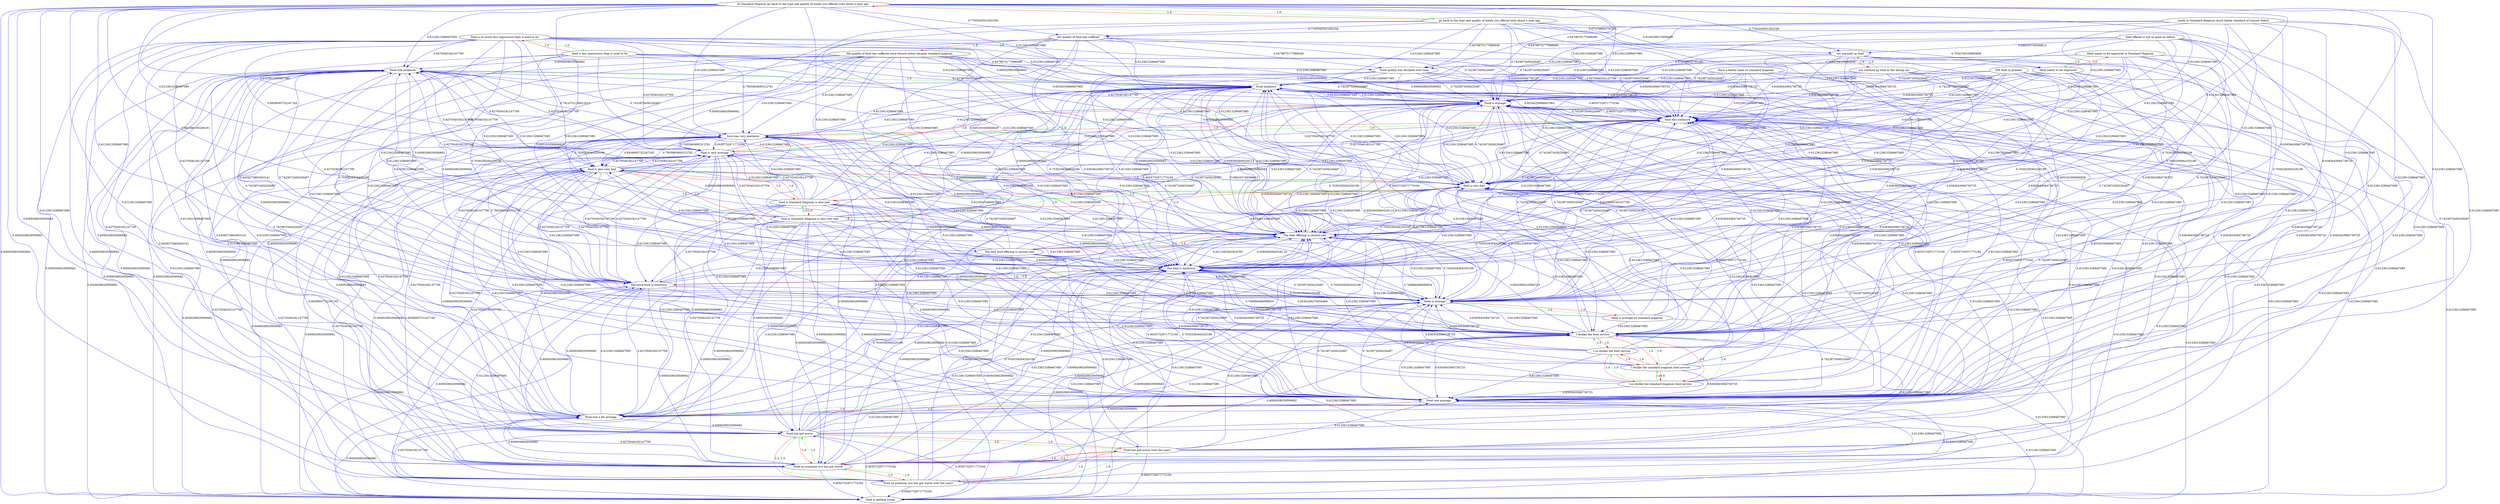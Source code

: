 digraph rawGraph {
"Food still mediocre";"Food mediocre";"Food quality has declined over time";"Food is average";"Food is getting worse";"Food on premium eco has got worse over the years";"Food on premium eco has got worse";"Food has got worse";"Food has got worse over the years";"Food was a bit average";"Food was average";"Have a better meal on standard magnum";"Hot food in premier";"I so dislike the standard magnum food service";"I dislike the standard magnum food service";"I dislike the food service";"I so dislike the food service";"In Standard Magnum go back to the type and quality of meals you offered until about a year ago";"go back to the type and quality of meals you offered until about a year ago";"Meal is average on standard magnum";"Meal is average";"Meal needs to be improved in Standard Magnum";"Meal needs to be improved";"The kiosk food is mediocre";"The food is mediocre";"The new food offering is second rate";"The food offering is second rate";"food is Standard Magnum is also very bad";"food is Standard Magnum is also bad";"food is also bad";"food is also very bad";"food is so much less impressive than it used to be";"food is less impressive than it used to be";"food is very average";"food offered is not as good as before";"food was very mediocre";"food was mediocre";"meals in Standard Magnum much below standard of Leisure Select";"not warmed up food in the dining car";"not warmed up food";"the quality of food has suffered since leisure select became standard magnum";"the quality of food has suffered";"Food still mediocre" -> "Food mediocre" [label=1.0] [color=green]
"Food quality has declined over time" -> "Food mediocre" [label=0.6123613288467085] [color=blue]
"Food quality has declined over time" -> "Food is average" [label=0.7423873456226487] [color=blue]
"Food mediocre" -> "Food is average" [label=0.8534535896947065] [color=blue]
"Food is average" -> "Food mediocre" [label=0.6123613288467085] [color=blue]
"Food still mediocre" -> "Food is average" [label=0.8534535896947065] [color=blue]
"Food on premium eco has got worse over the years" -> "Food on premium eco has got worse" [label=1.0] [color=green]
"Food on premium eco has got worse" -> "Food has got worse" [label=1.0] [color=green]
"Food on premium eco has got worse over the years" -> "Food has got worse over the years" [label=1.0] [color=green]
"Food has got worse over the years" -> "Food has got worse" [label=1.0] [color=green]
"Food on premium eco has got worse over the years" -> "Food has got worse" [label=1.0] [color=green]
"Food on premium eco has got worse" -> "Food on premium eco has got worse over the years" [label=1.0] [color=red]
"Food on premium eco has got worse" -> "Food has got worse over the years" [label=1.0] [color=red]
"Food has got worse" -> "Food on premium eco has got worse over the years" [label=1.0] [color=red]
"Food has got worse" -> "Food on premium eco has got worse" [label=1.0] [color=red]
"Food has got worse" -> "Food has got worse over the years" [label=1.0] [color=red]
"Food has got worse over the years" -> "Food on premium eco has got worse over the years" [label=1.0] [color=red]
"Food has got worse over the years" -> "Food on premium eco has got worse" [label=1.0] [color=red]
"Food has got worse" -> "Food is getting worse" [label=0.9055732971773194] [color=blue]
"Food is getting worse" -> "Food has got worse" [label=0.9055732971773194] [color=blue]
"Food on premium eco has got worse over the years" -> "Food is getting worse" [label=0.9055732971773194] [color=blue]
"Food on premium eco has got worse" -> "Food is getting worse" [label=0.9055732971773194] [color=blue]
"Food has got worse over the years" -> "Food is getting worse" [label=0.9055732971773194] [color=blue]
"Food was a bit average" -> "Food was average" [label=1.0] [color=green]
"Food was average" -> "Food was a bit average" [label=1.0] [color=red]
"Food was average" -> "Food is average" [label=0.9055732971773194] [color=blue]
"Food is average" -> "Food was average" [label=0.9055732971773194] [color=blue]
"Food quality has declined over time" -> "Food was average" [label=0.6363643084736725] [color=blue]
"Food was average" -> "Food mediocre" [label=0.6123613288467085] [color=blue]
"Food mediocre" -> "Food was average" [label=0.8534535896947065] [color=blue]
"Food still mediocre" -> "Food was a bit average" [label=0.6459274863943141] [color=blue]
"Food still mediocre" -> "Food was average" [label=0.6459274863943141] [color=blue]
"Food was a bit average" -> "Food is average" [label=0.9055732971773194] [color=blue]
"Food was a bit average" -> "Food mediocre" [label=0.6123613288467085] [color=blue]
"Hot food in premier" -> "Food is average" [label=0.6363643084736725] [color=blue]
"Hot food in premier" -> "Food was average" [label=0.6363643084736725] [color=blue]
"Hot food in premier" -> "Food mediocre" [label=0.6123613288467085] [color=blue]
"I so dislike the standard magnum food service" -> "I dislike the standard magnum food service" [label=1.0] [color=green]
"I dislike the standard magnum food service" -> "I dislike the food service" [label=1.0] [color=green]
"I so dislike the standard magnum food service" -> "I so dislike the food service" [label=1.0] [color=green]
"I so dislike the food service" -> "I dislike the food service" [label=1.0] [color=green]
"I so dislike the standard magnum food service" -> "I dislike the food service" [label=1.0] [color=green]
"I dislike the standard magnum food service" -> "I so dislike the standard magnum food service" [label=1.0] [color=red]
"I dislike the standard magnum food service" -> "I so dislike the food service" [label=1.0] [color=red]
"I dislike the food service" -> "I so dislike the standard magnum food service" [label=1.0] [color=red]
"I dislike the food service" -> "I dislike the standard magnum food service" [label=1.0] [color=red]
"I dislike the food service" -> "I so dislike the food service" [label=1.0] [color=red]
"I so dislike the food service" -> "I so dislike the standard magnum food service" [label=1.0] [color=red]
"I so dislike the food service" -> "I dislike the standard magnum food service" [label=1.0] [color=red]
"I dislike the food service" -> "Food is average" [label=0.6363643084736725] [color=blue]
"I dislike the food service" -> "Food was average" [label=0.6363643084736725] [color=blue]
"I dislike the food service" -> "Food mediocre" [label=0.6123613288467085] [color=blue]
"I so dislike the standard magnum food service" -> "Food is average" [label=0.6363643084736725] [color=blue]
"I so dislike the standard magnum food service" -> "Food was average" [label=0.6363643084736725] [color=blue]
"I so dislike the standard magnum food service" -> "Food mediocre" [label=0.6123613288467085] [color=blue]
"I dislike the standard magnum food service" -> "Food is average" [label=0.6363643084736725] [color=blue]
"I dislike the standard magnum food service" -> "Food was average" [label=0.6363643084736725] [color=blue]
"I dislike the standard magnum food service" -> "Food mediocre" [label=0.6123613288467085] [color=blue]
"I so dislike the food service" -> "Food is average" [label=0.6363643084736725] [color=blue]
"In Standard Magnum go back to the type and quality of meals you offered until about a year ago" -> "go back to the type and quality of meals you offered until about a year ago" [label=1.0] [color=green]
"go back to the type and quality of meals you offered until about a year ago" -> "In Standard Magnum go back to the type and quality of meals you offered until about a year ago" [label=1.0] [color=red]
"Meal is average on standard magnum" -> "Meal is average" [label=1.0] [color=green]
"Meal is average" -> "Meal is average on standard magnum" [label=1.0] [color=red]
"go back to the type and quality of meals you offered until about a year ago" -> "Meal is average" [label=0.6363643084736725] [color=blue]
"Have a better meal on standard magnum" -> "Meal is average" [label=0.6363643084736725] [color=blue]
"Food is average" -> "Meal is average" [label=0.7423873456226487] [color=blue]
"Meal is average" -> "Food is average" [label=0.7423873456226487] [color=blue]
"Meal is average" -> "Food was average" [label=0.7423873456226487] [color=blue]
"Food was average" -> "Meal is average" [label=0.7423873456226487] [color=blue]
"Food mediocre" -> "Meal is average" [label=0.6363643084736725] [color=blue]
"Have a better meal on standard magnum" -> "Food is average" [label=0.6363643084736725] [color=blue]
"Have a better meal on standard magnum" -> "Food was average" [label=0.6363643084736725] [color=blue]
"Meal is average on standard magnum" -> "Food is average" [label=0.7423873456226487] [color=blue]
"Meal is average on standard magnum" -> "Food was average" [label=0.7423873456226487] [color=blue]
"Meal needs to be improved in Standard Magnum" -> "Meal needs to be improved" [label=1.0] [color=green]
"Meal needs to be improved" -> "Meal needs to be improved in Standard Magnum" [label=1.0] [color=red]
"Meal needs to be improved" -> "Meal is average" [label=0.7423873456226487] [color=blue]
"The kiosk food is mediocre" -> "The food is mediocre" [label=1.0] [color=green]
"The food is mediocre" -> "The kiosk food is mediocre" [label=1.0] [color=red]
"The food is mediocre" -> "Food is average" [label=0.9055732971773194] [color=blue]
"The food is mediocre" -> "Meal is average" [label=0.7423873456226487] [color=blue]
"I dislike the food service" -> "The food is mediocre" [label=0.8164206270056469] [color=blue]
"The food is mediocre" -> "I dislike the food service" [label=0.749966496099824] [color=blue]
"The food is mediocre" -> "Food was average" [label=0.9055732971773194] [color=blue]
"The kiosk food is mediocre" -> "Food was a bit average" [label=0.6270540182147709] [color=blue]
"Food mediocre" -> "The food is mediocre" [label=0.696203749396813] [color=blue]
"The food is mediocre" -> "Food mediocre" [label=0.9055732971773194] [color=blue]
"Food still mediocre" -> "The kiosk food is mediocre" [label=0.6459274863943141] [color=blue]
"The kiosk food is mediocre" -> "Food still mediocre" [label=0.7423873456226487] [color=blue]
"The new food offering is second rate" -> "The food offering is second rate" [label=1.0] [color=green]
"The food offering is second rate" -> "The new food offering is second rate" [label=1.0] [color=red]
"The food offering is second rate" -> "Food is average" [label=0.7423873456226487] [color=blue]
"go back to the type and quality of meals you offered until about a year ago" -> "The food offering is second rate" [label=0.605161656856829] [color=blue]
"In Standard Magnum go back to the type and quality of meals you offered until about a year ago" -> "The new food offering is second rate" [label=0.681586160260191] [color=blue]
"The food offering is second rate" -> "The food is mediocre" [label=0.8212362842904765] [color=blue]
"The food is mediocre" -> "The food offering is second rate" [label=0.6583945840528114] [color=blue]
"I dislike the food service" -> "The food offering is second rate" [label=0.6952580410084723] [color=blue]
"The food offering is second rate" -> "I dislike the food service" [label=0.749966496099824] [color=blue]
"The food offering is second rate" -> "Food was average" [label=0.7423873456226487] [color=blue]
"The food offering is second rate" -> "Food mediocre" [label=0.6123613288467085] [color=blue]
"The new food offering is second rate" -> "Food is average" [label=0.7423873456226487] [color=blue]
"food is Standard Magnum is also very bad" -> "food is Standard Magnum is also bad" [label=1.0] [color=green]
"food is Standard Magnum is also bad" -> "food is also bad" [label=1.0] [color=green]
"food is Standard Magnum is also very bad" -> "food is also very bad" [label=1.0] [color=green]
"food is also very bad" -> "food is also bad" [label=1.0] [color=green]
"food is Standard Magnum is also very bad" -> "food is also bad" [label=1.0] [color=green]
"food is Standard Magnum is also bad" -> "food is Standard Magnum is also very bad" [label=1.0] [color=red]
"food is Standard Magnum is also bad" -> "food is also very bad" [label=1.0] [color=red]
"food is also bad" -> "food is Standard Magnum is also very bad" [label=1.0] [color=red]
"food is also bad" -> "food is Standard Magnum is also bad" [label=1.0] [color=red]
"food is also bad" -> "food is also very bad" [label=1.0] [color=red]
"food is also very bad" -> "food is Standard Magnum is also very bad" [label=1.0] [color=red]
"food is also very bad" -> "food is Standard Magnum is also bad" [label=1.0] [color=red]
"food is also bad" -> "Food is average" [label=0.7423873456226487] [color=blue]
"Food is average" -> "food is also bad" [label=0.6123613288467085] [color=blue]
"Food is getting worse" -> "food is also bad" [label=0.6123613288467085] [color=blue]
"Food has got worse" -> "food is also bad" [label=0.6123613288467085] [color=blue]
"Food on premium eco has got worse" -> "food is also very bad" [label=0.6938005752247165] [color=blue]
"food is also very bad" -> "Food on premium eco has got worse" [label=0.6009208029590682] [color=blue]
"food is Standard Magnum is also bad" -> "Food on premium eco has got worse" [label=0.6009208029590682] [color=blue]
"food is Standard Magnum is also very bad" -> "Food on premium eco has got worse over the years" [label=0.6009208029590682] [color=blue]
"The food offering is second rate" -> "food is also bad" [label=0.6123613288467085] [color=blue]
"Food quality has declined over time" -> "food is also bad" [label=0.6123613288467085] [color=blue]
"The food is mediocre" -> "food is also bad" [label=0.6123613288467085] [color=blue]
"Food was average" -> "food is also bad" [label=0.6123613288467085] [color=blue]
"food is also bad" -> "Food was average" [label=0.7423873456226487] [color=blue]
"food is also bad" -> "Food mediocre" [label=0.6123613288467085] [color=blue]
"food is Standard Magnum is also very bad" -> "Food has got worse over the years" [label=0.6009208029590682] [color=blue]
"food is Standard Magnum is also very bad" -> "Food on premium eco has got worse" [label=0.6009208029590682] [color=blue]
"food is Standard Magnum is also bad" -> "food is also very bad" [label=0.6009208029590682] [color=blue]
"food is so much less impressive than it used to be" -> "food is less impressive than it used to be" [label=1.0] [color=green]
"food is less impressive than it used to be" -> "food is so much less impressive than it used to be" [label=1.0] [color=red]
"food is less impressive than it used to be" -> "Food is average" [label=0.7423873456226487] [color=blue]
"food is less impressive than it used to be" -> "food is also bad" [label=0.6123613288467085] [color=blue]
"food is so much less impressive than it used to be" -> "food is also very bad" [label=0.6938005752247165] [color=blue]
"food is less impressive than it used to be" -> "Meal needs to be improved" [label=0.7034794105860858] [color=blue]
"food is less impressive than it used to be" -> "Food was average" [label=0.7423873456226487] [color=blue]
"food is less impressive than it used to be" -> "Food mediocre" [label=0.6123613288467085] [color=blue]
"food is very average" -> "Food is average" [label=1.0] [color=green]
"Food is average" -> "food is very average" [label=1.0] [color=red]
"food offered is not as good as before" -> "Food is average" [label=0.7423873456226487] [color=blue]
"food offered is not as good as before" -> "food is also bad" [label=0.6123613288467085] [color=blue]
"food offered is not as good as before" -> "Food was average" [label=0.7423873456226487] [color=blue]
"food offered is not as good as before" -> "Food mediocre" [label=0.6123613288467085] [color=blue]
"food was very mediocre" -> "food was mediocre" [label=1.0] [color=green]
"food was mediocre" -> "food was very mediocre" [label=1.0] [color=red]
"Hot food in premier" -> "food was mediocre" [label=0.6363643084736725] [color=blue]
"food offered is not as good as before" -> "food was mediocre" [label=0.7423873456226487] [color=blue]
"Food is average" -> "food was mediocre" [label=0.7423873456226487] [color=blue]
"food was mediocre" -> "Food is average" [label=0.9055732971773194] [color=blue]
"food is very average" -> "food was very mediocre" [label=0.7955965695312761] [color=blue]
"food was very mediocre" -> "food is very average" [label=0.9055732971773194] [color=blue]
"The food offering is second rate" -> "food was mediocre" [label=0.7423873456226487] [color=blue]
"The new food offering is second rate" -> "food was very mediocre" [label=0.6123613288467085] [color=blue]
"food is also bad" -> "food was mediocre" [label=0.7423873456226487] [color=blue]
"food was mediocre" -> "food is also bad" [label=0.6123613288467085] [color=blue]
"food is also very bad" -> "food was very mediocre" [label=0.7955965695312761] [color=blue]
"food is Standard Magnum is also bad" -> "food was very mediocre" [label=0.6123613288467085] [color=blue]
"food was very mediocre" -> "food is also very bad" [label=0.6938005752247165] [color=blue]
"Food quality has declined over time" -> "food was mediocre" [label=0.6363643084736725] [color=blue]
"food is less impressive than it used to be" -> "food was mediocre" [label=0.7423873456226487] [color=blue]
"food is so much less impressive than it used to be" -> "food was very mediocre" [label=0.7955965695312761] [color=blue]
"food was mediocre" -> "Meal is average" [label=0.7423873456226487] [color=blue]
"The food is mediocre" -> "food was mediocre" [label=0.9055732971773194] [color=blue]
"food was mediocre" -> "The food is mediocre" [label=0.7030258364320199] [color=blue]
"The kiosk food is mediocre" -> "food was very mediocre" [label=0.7955965695312761] [color=blue]
"food was very mediocre" -> "The kiosk food is mediocre" [label=0.6270540182147709] [color=blue]
"I dislike the food service" -> "food was mediocre" [label=0.6363643084736725] [color=blue]
"Food was average" -> "food was mediocre" [label=0.7423873456226487] [color=blue]
"food was mediocre" -> "Food was average" [label=0.9055732971773194] [color=blue]
"Food was a bit average" -> "food was very mediocre" [label=0.6123613288467085] [color=blue]
"food was very mediocre" -> "Food was a bit average" [label=0.6270540182147709] [color=blue]
"food was mediocre" -> "Food mediocre" [label=0.9055732971773194] [color=blue]
"Food mediocre" -> "food was mediocre" [label=0.8534535896947065] [color=blue]
"Food still mediocre" -> "food was very mediocre" [label=0.7614751138912013] [color=blue]
"food was very mediocre" -> "Food still mediocre" [label=0.7423873456226487] [color=blue]
"Food still mediocre" -> "food is very average" [label=0.6270540182147709] [color=blue]
"Food still mediocre" -> "food was mediocre" [label=0.6270540182147709] [color=blue]
"Food on premium eco has got worse" -> "food was very mediocre" [label=0.6938005752247165] [color=blue]
"Food was a bit average" -> "food is very average" [label=0.6123613288467085] [color=blue]
"Food was a bit average" -> "food was mediocre" [label=0.6123613288467085] [color=blue]
"Food was a bit average" -> "The kiosk food is mediocre" [label=0.6123613288467085] [color=blue]
"Food was a bit average" -> "Food still mediocre" [label=0.6123613288467085] [color=blue]
"In Standard Magnum go back to the type and quality of meals you offered until about a year ago" -> "food was very mediocre" [label=0.6123613288467085] [color=blue]
"The kiosk food is mediocre" -> "food is very average" [label=0.6270540182147709] [color=blue]
"The kiosk food is mediocre" -> "food was mediocre" [label=0.6270540182147709] [color=blue]
"The new food offering is second rate" -> "Food was a bit average" [label=0.6123613288467085] [color=blue]
"The new food offering is second rate" -> "food is very average" [label=0.6123613288467085] [color=blue]
"The new food offering is second rate" -> "food was mediocre" [label=0.6123613288467085] [color=blue]
"The new food offering is second rate" -> "The kiosk food is mediocre" [label=0.6123613288467085] [color=blue]
"The new food offering is second rate" -> "Food still mediocre" [label=0.6123613288467085] [color=blue]
"food is Standard Magnum is also bad" -> "Food was a bit average" [label=0.6123613288467085] [color=blue]
"food is Standard Magnum is also bad" -> "food is very average" [label=0.6123613288467085] [color=blue]
"food is Standard Magnum is also bad" -> "food was mediocre" [label=0.6123613288467085] [color=blue]
"food is Standard Magnum is also bad" -> "The kiosk food is mediocre" [label=0.6123613288467085] [color=blue]
"food is Standard Magnum is also bad" -> "Food still mediocre" [label=0.6123613288467085] [color=blue]
"food is also very bad" -> "Food was a bit average" [label=0.6270540182147709] [color=blue]
"food is also very bad" -> "food is very average" [label=0.6270540182147709] [color=blue]
"food is also very bad" -> "food was mediocre" [label=0.6270540182147709] [color=blue]
"food is also very bad" -> "The kiosk food is mediocre" [label=0.6270540182147709] [color=blue]
"food is also very bad" -> "Food still mediocre" [label=0.6270540182147709] [color=blue]
"food is so much less impressive than it used to be" -> "Food was a bit average" [label=0.6270540182147709] [color=blue]
"food is so much less impressive than it used to be" -> "food is very average" [label=0.6270540182147709] [color=blue]
"food is so much less impressive than it used to be" -> "food was mediocre" [label=0.6270540182147709] [color=blue]
"food is so much less impressive than it used to be" -> "The kiosk food is mediocre" [label=0.6270540182147709] [color=blue]
"food is so much less impressive than it used to be" -> "Food still mediocre" [label=0.6270540182147709] [color=blue]
"food is very average" -> "Food was a bit average" [label=0.6270540182147709] [color=blue]
"food is very average" -> "food is also very bad" [label=0.6270540182147709] [color=blue]
"food is very average" -> "food was mediocre" [label=0.6270540182147709] [color=blue]
"food is very average" -> "The kiosk food is mediocre" [label=0.6270540182147709] [color=blue]
"food is very average" -> "Food still mediocre" [label=0.6270540182147709] [color=blue]
"Food on premium eco has got worse" -> "Food was a bit average" [label=0.6270540182147709] [color=blue]
"Food on premium eco has got worse" -> "food is very average" [label=0.6270540182147709] [color=blue]
"In Standard Magnum go back to the type and quality of meals you offered until about a year ago" -> "Food was a bit average" [label=0.6123613288467085] [color=blue]
"In Standard Magnum go back to the type and quality of meals you offered until about a year ago" -> "food is very average" [label=0.6123613288467085] [color=blue]
"meals in Standard Magnum much below standard of Leisure Select" -> "Meal is average" [label=0.6363643084736725] [color=blue]
"not warmed up food in the dining car" -> "not warmed up food" [label=1.0] [color=green]
"not warmed up food" -> "not warmed up food in the dining car" [label=1.0] [color=red]
"food offered is not as good as before" -> "not warmed up food" [label=0.696203749396813] [color=blue]
"not warmed up food" -> "Food is average" [label=0.6363643084736725] [color=blue]
"not warmed up food" -> "food was mediocre" [label=0.6363643084736725] [color=blue]
"go back to the type and quality of meals you offered until about a year ago" -> "not warmed up food" [label=0.8164206270056469] [color=blue]
"not warmed up food" -> "Food was average" [label=0.6363643084736725] [color=blue]
"not warmed up food" -> "Food mediocre" [label=0.6123613288467085] [color=blue]
"the quality of food has suffered since leisure select became standard magnum" -> "the quality of food has suffered" [label=1.0] [color=green]
"the quality of food has suffered" -> "the quality of food has suffered since leisure select became standard magnum" [label=1.0] [color=red]
"the quality of food has suffered" -> "Food is average" [label=0.7423873456226487] [color=blue]
"the quality of food has suffered since leisure select became standard magnum" -> "food is very average" [label=0.6123613288467085] [color=blue]
"the quality of food has suffered" -> "food is also bad" [label=0.6123613288467085] [color=blue]
"the quality of food has suffered" -> "food was mediocre" [label=0.7423873456226487] [color=blue]
"the quality of food has suffered since leisure select became standard magnum" -> "food was very mediocre" [label=0.6123613288467085] [color=blue]
"go back to the type and quality of meals you offered until about a year ago" -> "the quality of food has suffered" [label=0.7763345501492258] [color=blue]
"the quality of food has suffered" -> "Food quality has declined over time" [label=0.6479675177689449] [color=blue]
"meals in Standard Magnum much below standard of Leisure Select" -> "the quality of food has suffered" [label=0.673788002791291] [color=blue]
"the quality of food has suffered" -> "Food was average" [label=0.7423873456226487] [color=blue]
"the quality of food has suffered" -> "Food mediocre" [label=0.6123613288467085] [color=blue]
"Food still mediocre" -> "food is also very bad" [label=0.6270540182147709] [color=blue]
"Food still mediocre" -> "The food is mediocre" [label=0.6270540182147709] [color=blue]
"Food still mediocre" -> "Meal is average" [label=0.7423873456226487] [color=blue]
"Food still mediocre" -> "food is also bad" [label=0.6123613288467085] [color=blue]
"Food mediocre" -> "I dislike the food service" [label=0.6583945840528114] [color=blue]
"Food mediocre" -> "The food offering is second rate" [label=0.6583945840528114] [color=blue]
"Food mediocre" -> "food is also bad" [label=0.6123613288467085] [color=blue]
"Food quality has declined over time" -> "The food is mediocre" [label=0.6363643084736725] [color=blue]
"Food quality has declined over time" -> "Meal is average" [label=0.7423873456226487] [color=blue]
"Food quality has declined over time" -> "I dislike the food service" [label=0.6123613288467085] [color=blue]
"Food quality has declined over time" -> "The food offering is second rate" [label=0.6123613288467085] [color=blue]
"Food is average" -> "The food is mediocre" [label=0.7030258364320199] [color=blue]
"Food is average" -> "I dislike the food service" [label=0.6123613288467085] [color=blue]
"Food is average" -> "The food offering is second rate" [label=0.6123613288467085] [color=blue]
"Food is getting worse" -> "Food is average" [label=0.6123613288467085] [color=blue]
"Food is getting worse" -> "Food was average" [label=0.6123613288467085] [color=blue]
"Food is getting worse" -> "food was mediocre" [label=0.6123613288467085] [color=blue]
"Food is getting worse" -> "Food mediocre" [label=0.6123613288467085] [color=blue]
"Food on premium eco has got worse over the years" -> "food was very mediocre" [label=0.6270540182147709] [color=blue]
"Food on premium eco has got worse over the years" -> "Food was a bit average" [label=0.6270540182147709] [color=blue]
"Food on premium eco has got worse over the years" -> "food is very average" [label=0.6270540182147709] [color=blue]
"Food on premium eco has got worse over the years" -> "Food is average" [label=0.6123613288467085] [color=blue]
"Food on premium eco has got worse over the years" -> "food is also very bad" [label=0.6270540182147709] [color=blue]
"Food on premium eco has got worse over the years" -> "food is also bad" [label=0.6123613288467085] [color=blue]
"Food on premium eco has got worse over the years" -> "Food was average" [label=0.6123613288467085] [color=blue]
"Food on premium eco has got worse over the years" -> "food was mediocre" [label=0.6123613288467085] [color=blue]
"Food on premium eco has got worse over the years" -> "Food mediocre" [label=0.6123613288467085] [color=blue]
"Food on premium eco has got worse" -> "Food is average" [label=0.6123613288467085] [color=blue]
"Food on premium eco has got worse" -> "food is also bad" [label=0.6123613288467085] [color=blue]
"Food on premium eco has got worse" -> "Food was average" [label=0.6123613288467085] [color=blue]
"Food on premium eco has got worse" -> "food was mediocre" [label=0.6123613288467085] [color=blue]
"Food on premium eco has got worse" -> "The kiosk food is mediocre" [label=0.6123613288467085] [color=blue]
"Food on premium eco has got worse" -> "Food mediocre" [label=0.6123613288467085] [color=blue]
"Food on premium eco has got worse" -> "Food still mediocre" [label=0.6123613288467085] [color=blue]
"Food has got worse" -> "Food is average" [label=0.6123613288467085] [color=blue]
"Food has got worse" -> "Food was average" [label=0.6123613288467085] [color=blue]
"Food has got worse" -> "food was mediocre" [label=0.6123613288467085] [color=blue]
"Food has got worse" -> "Food mediocre" [label=0.6123613288467085] [color=blue]
"Food has got worse over the years" -> "Food is average" [label=0.6123613288467085] [color=blue]
"Food has got worse over the years" -> "food is also bad" [label=0.6123613288467085] [color=blue]
"Food has got worse over the years" -> "Food was average" [label=0.6123613288467085] [color=blue]
"Food has got worse over the years" -> "food was mediocre" [label=0.6123613288467085] [color=blue]
"Food has got worse over the years" -> "Food mediocre" [label=0.6123613288467085] [color=blue]
"Food was a bit average" -> "food is also very bad" [label=0.6123613288467085] [color=blue]
"Food was a bit average" -> "Meal is average" [label=0.7030258364320199] [color=blue]
"Food was a bit average" -> "The food is mediocre" [label=0.7030258364320199] [color=blue]
"Food was a bit average" -> "I dislike the food service" [label=0.6123613288467085] [color=blue]
"Food was a bit average" -> "The food offering is second rate" [label=0.6123613288467085] [color=blue]
"Food was a bit average" -> "food is also bad" [label=0.6123613288467085] [color=blue]
"Food was average" -> "The food is mediocre" [label=0.7030258364320199] [color=blue]
"Food was average" -> "I dislike the food service" [label=0.6123613288467085] [color=blue]
"Food was average" -> "The food offering is second rate" [label=0.6123613288467085] [color=blue]
"Have a better meal on standard magnum" -> "The food is mediocre" [label=0.6363643084736725] [color=blue]
"Have a better meal on standard magnum" -> "I dislike the food service" [label=0.6123613288467085] [color=blue]
"Have a better meal on standard magnum" -> "The food offering is second rate" [label=0.6123613288467085] [color=blue]
"Have a better meal on standard magnum" -> "food is also bad" [label=0.6123613288467085] [color=blue]
"Have a better meal on standard magnum" -> "food was mediocre" [label=0.6123613288467085] [color=blue]
"Have a better meal on standard magnum" -> "Food mediocre" [label=0.6123613288467085] [color=blue]
"Hot food in premier" -> "Meal is average" [label=0.6363643084736725] [color=blue]
"Hot food in premier" -> "The food is mediocre" [label=0.6363643084736725] [color=blue]
"Hot food in premier" -> "I dislike the food service" [label=0.6123613288467085] [color=blue]
"Hot food in premier" -> "The food offering is second rate" [label=0.6123613288467085] [color=blue]
"Hot food in premier" -> "food is also bad" [label=0.6123613288467085] [color=blue]
"I so dislike the standard magnum food service" -> "Meal is average" [label=0.6363643084736725] [color=blue]
"I so dislike the standard magnum food service" -> "The food is mediocre" [label=0.6363643084736725] [color=blue]
"I so dislike the standard magnum food service" -> "The food offering is second rate" [label=0.6123613288467085] [color=blue]
"I so dislike the standard magnum food service" -> "food is also bad" [label=0.6123613288467085] [color=blue]
"I so dislike the standard magnum food service" -> "food was mediocre" [label=0.6123613288467085] [color=blue]
"I dislike the standard magnum food service" -> "Meal is average" [label=0.6363643084736725] [color=blue]
"I dislike the standard magnum food service" -> "The food is mediocre" [label=0.6363643084736725] [color=blue]
"I dislike the standard magnum food service" -> "The food offering is second rate" [label=0.6123613288467085] [color=blue]
"I dislike the standard magnum food service" -> "food is also bad" [label=0.6123613288467085] [color=blue]
"I dislike the standard magnum food service" -> "food was mediocre" [label=0.6123613288467085] [color=blue]
"I dislike the food service" -> "Meal is average" [label=0.6363643084736725] [color=blue]
"I dislike the food service" -> "food is also bad" [label=0.6123613288467085] [color=blue]
"I so dislike the food service" -> "Meal is average" [label=0.6363643084736725] [color=blue]
"I so dislike the food service" -> "The food is mediocre" [label=0.6363643084736725] [color=blue]
"I so dislike the food service" -> "The food offering is second rate" [label=0.6123613288467085] [color=blue]
"I so dislike the food service" -> "food is also bad" [label=0.6123613288467085] [color=blue]
"I so dislike the food service" -> "Food was average" [label=0.6123613288467085] [color=blue]
"I so dislike the food service" -> "food was mediocre" [label=0.6123613288467085] [color=blue]
"I so dislike the food service" -> "Food mediocre" [label=0.6123613288467085] [color=blue]
"In Standard Magnum go back to the type and quality of meals you offered until about a year ago" -> "the quality of food has suffered" [label=0.7763345501492258] [color=blue]
"In Standard Magnum go back to the type and quality of meals you offered until about a year ago" -> "Food is average" [label=0.6123613288467085] [color=blue]
"In Standard Magnum go back to the type and quality of meals you offered until about a year ago" -> "food is also very bad" [label=0.6123613288467085] [color=blue]
"In Standard Magnum go back to the type and quality of meals you offered until about a year ago" -> "The food offering is second rate" [label=0.6123613288467085] [color=blue]
"In Standard Magnum go back to the type and quality of meals you offered until about a year ago" -> "not warmed up food" [label=0.7763345501492258] [color=blue]
"In Standard Magnum go back to the type and quality of meals you offered until about a year ago" -> "food is also bad" [label=0.6123613288467085] [color=blue]
"In Standard Magnum go back to the type and quality of meals you offered until about a year ago" -> "food was mediocre" [label=0.6123613288467085] [color=blue]
"In Standard Magnum go back to the type and quality of meals you offered until about a year ago" -> "Food still mediocre" [label=0.6123613288467085] [color=blue]
"In Standard Magnum go back to the type and quality of meals you offered until about a year ago" -> "Meal is average" [label=0.6123613288467085] [color=blue]
"In Standard Magnum go back to the type and quality of meals you offered until about a year ago" -> "The food is mediocre" [label=0.6123613288467085] [color=blue]
"In Standard Magnum go back to the type and quality of meals you offered until about a year ago" -> "I dislike the food service" [label=0.6123613288467085] [color=blue]
"In Standard Magnum go back to the type and quality of meals you offered until about a year ago" -> "Food was average" [label=0.6123613288467085] [color=blue]
"In Standard Magnum go back to the type and quality of meals you offered until about a year ago" -> "The kiosk food is mediocre" [label=0.6123613288467085] [color=blue]
"In Standard Magnum go back to the type and quality of meals you offered until about a year ago" -> "Food mediocre" [label=0.6123613288467085] [color=blue]
"go back to the type and quality of meals you offered until about a year ago" -> "Food is average" [label=0.7423873456226487] [color=blue]
"go back to the type and quality of meals you offered until about a year ago" -> "food is also bad" [label=0.6123613288467085] [color=blue]
"go back to the type and quality of meals you offered until about a year ago" -> "food was mediocre" [label=0.6123613288467085] [color=blue]
"go back to the type and quality of meals you offered until about a year ago" -> "Food quality has declined over time" [label=0.6479675177689449] [color=blue]
"go back to the type and quality of meals you offered until about a year ago" -> "The food is mediocre" [label=0.605161656856829] [color=blue]
"go back to the type and quality of meals you offered until about a year ago" -> "I dislike the food service" [label=0.605161656856829] [color=blue]
"go back to the type and quality of meals you offered until about a year ago" -> "Food was average" [label=0.6123613288467085] [color=blue]
"go back to the type and quality of meals you offered until about a year ago" -> "Food mediocre" [label=0.6123613288467085] [color=blue]
"Meal is average on standard magnum" -> "The food offering is second rate" [label=0.6123613288467085] [color=blue]
"Meal is average on standard magnum" -> "food is also bad" [label=0.6123613288467085] [color=blue]
"Meal is average on standard magnum" -> "food was mediocre" [label=0.6123613288467085] [color=blue]
"Meal is average on standard magnum" -> "The food is mediocre" [label=0.7030258364320199] [color=blue]
"Meal is average on standard magnum" -> "I dislike the food service" [label=0.6123613288467085] [color=blue]
"Meal is average on standard magnum" -> "Food mediocre" [label=0.6123613288467085] [color=blue]
"Meal is average" -> "The food offering is second rate" [label=0.6123613288467085] [color=blue]
"Meal is average" -> "food is also bad" [label=0.6123613288467085] [color=blue]
"Meal is average" -> "food was mediocre" [label=0.6123613288467085] [color=blue]
"Meal is average" -> "The food is mediocre" [label=0.7030258364320199] [color=blue]
"Meal is average" -> "I dislike the food service" [label=0.6123613288467085] [color=blue]
"Meal is average" -> "Food mediocre" [label=0.6123613288467085] [color=blue]
"Meal needs to be improved in Standard Magnum" -> "Meal is average" [label=0.7423873456226487] [color=blue]
"Meal needs to be improved" -> "Food is average" [label=0.7423873456226487] [color=blue]
"Meal needs to be improved" -> "The food offering is second rate" [label=0.6123613288467085] [color=blue]
"Meal needs to be improved" -> "food is also bad" [label=0.6123613288467085] [color=blue]
"Meal needs to be improved" -> "food was mediocre" [label=0.6123613288467085] [color=blue]
"Meal needs to be improved" -> "The food is mediocre" [label=0.7030258364320199] [color=blue]
"Meal needs to be improved" -> "I dislike the food service" [label=0.6123613288467085] [color=blue]
"Meal needs to be improved" -> "Food was average" [label=0.6123613288467085] [color=blue]
"Meal needs to be improved" -> "Food mediocre" [label=0.6123613288467085] [color=blue]
"The kiosk food is mediocre" -> "Food is average" [label=0.6123613288467085] [color=blue]
"The kiosk food is mediocre" -> "food is also very bad" [label=0.6270540182147709] [color=blue]
"The kiosk food is mediocre" -> "The food offering is second rate" [label=0.6123613288467085] [color=blue]
"The kiosk food is mediocre" -> "food is also bad" [label=0.6123613288467085] [color=blue]
"The kiosk food is mediocre" -> "Meal is average" [label=0.6123613288467085] [color=blue]
"The kiosk food is mediocre" -> "I dislike the food service" [label=0.6123613288467085] [color=blue]
"The kiosk food is mediocre" -> "Food was average" [label=0.6123613288467085] [color=blue]
"The kiosk food is mediocre" -> "Food mediocre" [label=0.6123613288467085] [color=blue]
"The new food offering is second rate" -> "food is also very bad" [label=0.6123613288467085] [color=blue]
"The new food offering is second rate" -> "food is also bad" [label=0.6123613288467085] [color=blue]
"The new food offering is second rate" -> "The food is mediocre" [label=0.6123613288467085] [color=blue]
"The new food offering is second rate" -> "Meal is average" [label=0.6123613288467085] [color=blue]
"The new food offering is second rate" -> "I dislike the food service" [label=0.6123613288467085] [color=blue]
"The new food offering is second rate" -> "Food was average" [label=0.6123613288467085] [color=blue]
"The new food offering is second rate" -> "Food mediocre" [label=0.6123613288467085] [color=blue]
"The food offering is second rate" -> "Meal is average" [label=0.7030258364320199] [color=blue]
"food is Standard Magnum is also very bad" -> "food was very mediocre" [label=0.6270540182147709] [color=blue]
"food is Standard Magnum is also very bad" -> "Food was a bit average" [label=0.6270540182147709] [color=blue]
"food is Standard Magnum is also very bad" -> "food is very average" [label=0.6270540182147709] [color=blue]
"food is Standard Magnum is also very bad" -> "Food is getting worse" [label=0.6009208029590682] [color=blue]
"food is Standard Magnum is also very bad" -> "Food is average" [label=0.6009208029590682] [color=blue]
"food is Standard Magnum is also very bad" -> "Food has got worse" [label=0.6009208029590682] [color=blue]
"food is Standard Magnum is also very bad" -> "food was mediocre" [label=0.6009208029590682] [color=blue]
"food is Standard Magnum is also very bad" -> "Food still mediocre" [label=0.6270540182147709] [color=blue]
"food is Standard Magnum is also very bad" -> "The kiosk food is mediocre" [label=0.6270540182147709] [color=blue]
"food is Standard Magnum is also very bad" -> "Food was average" [label=0.6009208029590682] [color=blue]
"food is Standard Magnum is also very bad" -> "Food mediocre" [label=0.6009208029590682] [color=blue]
"food is Standard Magnum is also bad" -> "Food is getting worse" [label=0.6009208029590682] [color=blue]
"food is Standard Magnum is also bad" -> "Food is average" [label=0.6123613288467085] [color=blue]
"food is Standard Magnum is also bad" -> "Food has got worse" [label=0.6009208029590682] [color=blue]
"food is Standard Magnum is also bad" -> "The food offering is second rate" [label=0.6123613288467085] [color=blue]
"food is Standard Magnum is also bad" -> "The food is mediocre" [label=0.6123613288467085] [color=blue]
"food is Standard Magnum is also bad" -> "Meal is average" [label=0.6123613288467085] [color=blue]
"food is Standard Magnum is also bad" -> "I dislike the food service" [label=0.6123613288467085] [color=blue]
"food is Standard Magnum is also bad" -> "Food was average" [label=0.6123613288467085] [color=blue]
"food is Standard Magnum is also bad" -> "Food mediocre" [label=0.6123613288467085] [color=blue]
"food is also bad" -> "The food offering is second rate" [label=0.6123613288467085] [color=blue]
"food is also bad" -> "Meal is average" [label=0.7030258364320199] [color=blue]
"food is also bad" -> "The food is mediocre" [label=0.7030258364320199] [color=blue]
"food is also bad" -> "I dislike the food service" [label=0.6123613288467085] [color=blue]
"food is also very bad" -> "Food is getting worse" [label=0.6009208029590682] [color=blue]
"food is also very bad" -> "Food is average" [label=0.6123613288467085] [color=blue]
"food is also very bad" -> "Food has got worse" [label=0.6009208029590682] [color=blue]
"food is also very bad" -> "The food offering is second rate" [label=0.6123613288467085] [color=blue]
"food is also very bad" -> "The food is mediocre" [label=0.6123613288467085] [color=blue]
"food is also very bad" -> "Meal is average" [label=0.6123613288467085] [color=blue]
"food is also very bad" -> "I dislike the food service" [label=0.6123613288467085] [color=blue]
"food is also very bad" -> "Food was average" [label=0.6123613288467085] [color=blue]
"food is also very bad" -> "Food mediocre" [label=0.6123613288467085] [color=blue]
"food is so much less impressive than it used to be" -> "Food is getting worse" [label=0.6009208029590682] [color=blue]
"food is so much less impressive than it used to be" -> "Food is average" [label=0.6123613288467085] [color=blue]
"food is so much less impressive than it used to be" -> "Food has got worse" [label=0.6009208029590682] [color=blue]
"food is so much less impressive than it used to be" -> "The food offering is second rate" [label=0.6123613288467085] [color=blue]
"food is so much less impressive than it used to be" -> "food is also bad" [label=0.6123613288467085] [color=blue]
"food is so much less impressive than it used to be" -> "Meal needs to be improved" [label=0.7034794105860858] [color=blue]
"food is so much less impressive than it used to be" -> "The food is mediocre" [label=0.6123613288467085] [color=blue]
"food is so much less impressive than it used to be" -> "Meal is average" [label=0.6123613288467085] [color=blue]
"food is so much less impressive than it used to be" -> "I dislike the food service" [label=0.6123613288467085] [color=blue]
"food is so much less impressive than it used to be" -> "Food was average" [label=0.6123613288467085] [color=blue]
"food is so much less impressive than it used to be" -> "Food mediocre" [label=0.6123613288467085] [color=blue]
"food is so much less impressive than it used to be" -> "Food on premium eco has got worse" [label=0.6009208029590682] [color=blue]
"food is less impressive than it used to be" -> "The food offering is second rate" [label=0.6123613288467085] [color=blue]
"food is less impressive than it used to be" -> "Meal is average" [label=0.7030258364320199] [color=blue]
"food is less impressive than it used to be" -> "The food is mediocre" [label=0.7030258364320199] [color=blue]
"food is less impressive than it used to be" -> "I dislike the food service" [label=0.6123613288467085] [color=blue]
"food is very average" -> "Food is getting worse" [label=0.6009208029590682] [color=blue]
"food is very average" -> "Food has got worse" [label=0.6009208029590682] [color=blue]
"food is very average" -> "The food offering is second rate" [label=0.6123613288467085] [color=blue]
"food is very average" -> "food is also bad" [label=0.6123613288467085] [color=blue]
"food is very average" -> "The food is mediocre" [label=0.6123613288467085] [color=blue]
"food is very average" -> "Meal is average" [label=0.6123613288467085] [color=blue]
"food is very average" -> "I dislike the food service" [label=0.6123613288467085] [color=blue]
"food is very average" -> "Food was average" [label=0.6123613288467085] [color=blue]
"food is very average" -> "Food mediocre" [label=0.6123613288467085] [color=blue]
"food is very average" -> "Food on premium eco has got worse" [label=0.6009208029590682] [color=blue]
"food offered is not as good as before" -> "The food offering is second rate" [label=0.6123613288467085] [color=blue]
"food offered is not as good as before" -> "Meal is average" [label=0.7030258364320199] [color=blue]
"food offered is not as good as before" -> "The food is mediocre" [label=0.7030258364320199] [color=blue]
"food offered is not as good as before" -> "I dislike the food service" [label=0.6123613288467085] [color=blue]
"food was very mediocre" -> "Food is getting worse" [label=0.6009208029590682] [color=blue]
"food was very mediocre" -> "Food is average" [label=0.6123613288467085] [color=blue]
"food was very mediocre" -> "Food has got worse" [label=0.6009208029590682] [color=blue]
"food was very mediocre" -> "The food offering is second rate" [label=0.6123613288467085] [color=blue]
"food was very mediocre" -> "food is also bad" [label=0.6123613288467085] [color=blue]
"food was very mediocre" -> "The food is mediocre" [label=0.6123613288467085] [color=blue]
"food was very mediocre" -> "Meal is average" [label=0.6123613288467085] [color=blue]
"food was very mediocre" -> "I dislike the food service" [label=0.6123613288467085] [color=blue]
"food was very mediocre" -> "Food was average" [label=0.6123613288467085] [color=blue]
"food was very mediocre" -> "Food mediocre" [label=0.6123613288467085] [color=blue]
"food was very mediocre" -> "Food on premium eco has got worse" [label=0.6009208029590682] [color=blue]
"food was mediocre" -> "The food offering is second rate" [label=0.6123613288467085] [color=blue]
"food was mediocre" -> "I dislike the food service" [label=0.6123613288467085] [color=blue]
"meals in Standard Magnum much below standard of Leisure Select" -> "Food is average" [label=0.673788002791291] [color=blue]
"meals in Standard Magnum much below standard of Leisure Select" -> "The food offering is second rate" [label=0.6123613288467085] [color=blue]
"meals in Standard Magnum much below standard of Leisure Select" -> "food is also bad" [label=0.6123613288467085] [color=blue]
"meals in Standard Magnum much below standard of Leisure Select" -> "food was mediocre" [label=0.6123613288467085] [color=blue]
"meals in Standard Magnum much below standard of Leisure Select" -> "Food quality has declined over time" [label=0.6479675177689449] [color=blue]
"meals in Standard Magnum much below standard of Leisure Select" -> "The food is mediocre" [label=0.6363643084736725] [color=blue]
"meals in Standard Magnum much below standard of Leisure Select" -> "I dislike the food service" [label=0.6123613288467085] [color=blue]
"meals in Standard Magnum much below standard of Leisure Select" -> "Food was average" [label=0.6123613288467085] [color=blue]
"meals in Standard Magnum much below standard of Leisure Select" -> "Food mediocre" [label=0.6123613288467085] [color=blue]
"not warmed up food in the dining car" -> "Food is average" [label=0.6363643084736725] [color=blue]
"not warmed up food in the dining car" -> "food was mediocre" [label=0.6363643084736725] [color=blue]
"not warmed up food in the dining car" -> "Food was average" [label=0.6363643084736725] [color=blue]
"not warmed up food in the dining car" -> "Food mediocre" [label=0.6123613288467085] [color=blue]
"not warmed up food" -> "The food offering is second rate" [label=0.6123613288467085] [color=blue]
"not warmed up food" -> "food is also bad" [label=0.6123613288467085] [color=blue]
"not warmed up food" -> "Meal is average" [label=0.6363643084736725] [color=blue]
"not warmed up food" -> "The food is mediocre" [label=0.6363643084736725] [color=blue]
"not warmed up food" -> "I dislike the food service" [label=0.6123613288467085] [color=blue]
"the quality of food has suffered since leisure select became standard magnum" -> "Food was a bit average" [label=0.6123613288467085] [color=blue]
"the quality of food has suffered since leisure select became standard magnum" -> "Food is average" [label=0.6009208029590682] [color=blue]
"the quality of food has suffered since leisure select became standard magnum" -> "Food is getting worse" [label=0.6009208029590682] [color=blue]
"the quality of food has suffered since leisure select became standard magnum" -> "food is also very bad" [label=0.6009208029590682] [color=blue]
"the quality of food has suffered since leisure select became standard magnum" -> "Food has got worse" [label=0.6009208029590682] [color=blue]
"the quality of food has suffered since leisure select became standard magnum" -> "The food offering is second rate" [label=0.6009208029590682] [color=blue]
"the quality of food has suffered since leisure select became standard magnum" -> "food is also bad" [label=0.6009208029590682] [color=blue]
"the quality of food has suffered since leisure select became standard magnum" -> "food was mediocre" [label=0.6009208029590682] [color=blue]
"the quality of food has suffered since leisure select became standard magnum" -> "Food still mediocre" [label=0.6009208029590682] [color=blue]
"the quality of food has suffered since leisure select became standard magnum" -> "Food quality has declined over time" [label=0.6479675177689449] [color=blue]
"the quality of food has suffered since leisure select became standard magnum" -> "Meal is average" [label=0.6009208029590682] [color=blue]
"the quality of food has suffered since leisure select became standard magnum" -> "The food is mediocre" [label=0.6009208029590682] [color=blue]
"the quality of food has suffered since leisure select became standard magnum" -> "I dislike the food service" [label=0.6009208029590682] [color=blue]
"the quality of food has suffered since leisure select became standard magnum" -> "The kiosk food is mediocre" [label=0.6009208029590682] [color=blue]
"the quality of food has suffered since leisure select became standard magnum" -> "Food was average" [label=0.6009208029590682] [color=blue]
"the quality of food has suffered since leisure select became standard magnum" -> "Food mediocre" [label=0.6009208029590682] [color=blue]
"the quality of food has suffered since leisure select became standard magnum" -> "Food on premium eco has got worse" [label=0.6009208029590682] [color=blue]
"the quality of food has suffered" -> "The food offering is second rate" [label=0.6123613288467085] [color=blue]
"the quality of food has suffered" -> "Meal is average" [label=0.7030258364320199] [color=blue]
"the quality of food has suffered" -> "The food is mediocre" [label=0.7030258364320199] [color=blue]
"the quality of food has suffered" -> "I dislike the food service" [label=0.6123613288467085] [color=blue]
"Food still mediocre" -> "Food is getting worse" [label=0.6009208029590682] [color=blue]
"Food still mediocre" -> "Food has got worse" [label=0.6009208029590682] [color=blue]
"Food still mediocre" -> "The food offering is second rate" [label=0.6009208029590682] [color=blue]
"Food still mediocre" -> "I dislike the food service" [label=0.6009208029590682] [color=blue]
"Food still mediocre" -> "Food on premium eco has got worse" [label=0.6009208029590682] [color=blue]
"Food is getting worse" -> "The food offering is second rate" [label=0.6123613288467085] [color=blue]
"Food is getting worse" -> "Meal is average" [label=0.6123613288467085] [color=blue]
"Food is getting worse" -> "The food is mediocre" [label=0.6123613288467085] [color=blue]
"Food is getting worse" -> "I dislike the food service" [label=0.6123613288467085] [color=blue]
"Food on premium eco has got worse over the years" -> "The food offering is second rate" [label=0.6009208029590682] [color=blue]
"Food on premium eco has got worse over the years" -> "Food still mediocre" [label=0.6009208029590682] [color=blue]
"Food on premium eco has got worse over the years" -> "Meal is average" [label=0.6009208029590682] [color=blue]
"Food on premium eco has got worse over the years" -> "The food is mediocre" [label=0.6009208029590682] [color=blue]
"Food on premium eco has got worse over the years" -> "I dislike the food service" [label=0.6009208029590682] [color=blue]
"Food on premium eco has got worse over the years" -> "The kiosk food is mediocre" [label=0.6009208029590682] [color=blue]
"Food on premium eco has got worse" -> "The food offering is second rate" [label=0.6009208029590682] [color=blue]
"Food on premium eco has got worse" -> "Meal is average" [label=0.6009208029590682] [color=blue]
"Food on premium eco has got worse" -> "The food is mediocre" [label=0.6009208029590682] [color=blue]
"Food on premium eco has got worse" -> "I dislike the food service" [label=0.6009208029590682] [color=blue]
"Food has got worse" -> "The food offering is second rate" [label=0.6123613288467085] [color=blue]
"Food has got worse" -> "Meal is average" [label=0.6123613288467085] [color=blue]
"Food has got worse" -> "The food is mediocre" [label=0.6123613288467085] [color=blue]
"Food has got worse" -> "I dislike the food service" [label=0.6123613288467085] [color=blue]
"Food has got worse over the years" -> "The food offering is second rate" [label=0.6123613288467085] [color=blue]
"Food has got worse over the years" -> "Meal is average" [label=0.6123613288467085] [color=blue]
"Food has got worse over the years" -> "The food is mediocre" [label=0.6123613288467085] [color=blue]
"Food has got worse over the years" -> "I dislike the food service" [label=0.6123613288467085] [color=blue]
"Food was a bit average" -> "Food is getting worse" [label=0.6009208029590682] [color=blue]
"Food was a bit average" -> "Food has got worse" [label=0.6009208029590682] [color=blue]
"Food was a bit average" -> "Food on premium eco has got worse" [label=0.6009208029590682] [color=blue]
"In Standard Magnum go back to the type and quality of meals you offered until about a year ago" -> "Food is getting worse" [label=0.6009208029590682] [color=blue]
"In Standard Magnum go back to the type and quality of meals you offered until about a year ago" -> "Food has got worse" [label=0.6009208029590682] [color=blue]
"In Standard Magnum go back to the type and quality of meals you offered until about a year ago" -> "Food quality has declined over time" [label=0.6479675177689449] [color=blue]
"In Standard Magnum go back to the type and quality of meals you offered until about a year ago" -> "Food on premium eco has got worse" [label=0.6009208029590682] [color=blue]
"Meal needs to be improved in Standard Magnum" -> "Food is average" [label=0.7423873456226487] [color=blue]
"Meal needs to be improved in Standard Magnum" -> "The food offering is second rate" [label=0.6123613288467085] [color=blue]
"Meal needs to be improved in Standard Magnum" -> "food is also bad" [label=0.6123613288467085] [color=blue]
"Meal needs to be improved in Standard Magnum" -> "food was mediocre" [label=0.6123613288467085] [color=blue]
"Meal needs to be improved in Standard Magnum" -> "The food is mediocre" [label=0.7030258364320199] [color=blue]
"Meal needs to be improved in Standard Magnum" -> "I dislike the food service" [label=0.6123613288467085] [color=blue]
"Meal needs to be improved in Standard Magnum" -> "Food was average" [label=0.6123613288467085] [color=blue]
"Meal needs to be improved in Standard Magnum" -> "Food mediocre" [label=0.6123613288467085] [color=blue]
"The kiosk food is mediocre" -> "Food is getting worse" [label=0.6009208029590682] [color=blue]
"The kiosk food is mediocre" -> "Food has got worse" [label=0.6009208029590682] [color=blue]
"The kiosk food is mediocre" -> "Food on premium eco has got worse" [label=0.6009208029590682] [color=blue]
"The new food offering is second rate" -> "Food is getting worse" [label=0.6009208029590682] [color=blue]
"The new food offering is second rate" -> "Food has got worse" [label=0.6009208029590682] [color=blue]
"The new food offering is second rate" -> "Food on premium eco has got worse" [label=0.6009208029590682] [color=blue]
"food is Standard Magnum is also very bad" -> "The food offering is second rate" [label=0.6009208029590682] [color=blue]
"food is Standard Magnum is also very bad" -> "Meal is average" [label=0.6009208029590682] [color=blue]
"food is Standard Magnum is also very bad" -> "The food is mediocre" [label=0.6009208029590682] [color=blue]
"food is Standard Magnum is also very bad" -> "I dislike the food service" [label=0.6009208029590682] [color=blue]
"not warmed up food in the dining car" -> "The food offering is second rate" [label=0.6123613288467085] [color=blue]
"not warmed up food in the dining car" -> "food is also bad" [label=0.6123613288467085] [color=blue]
"not warmed up food in the dining car" -> "Meal is average" [label=0.6363643084736725] [color=blue]
"not warmed up food in the dining car" -> "The food is mediocre" [label=0.6363643084736725] [color=blue]
"not warmed up food in the dining car" -> "I dislike the food service" [label=0.6123613288467085] [color=blue]
}